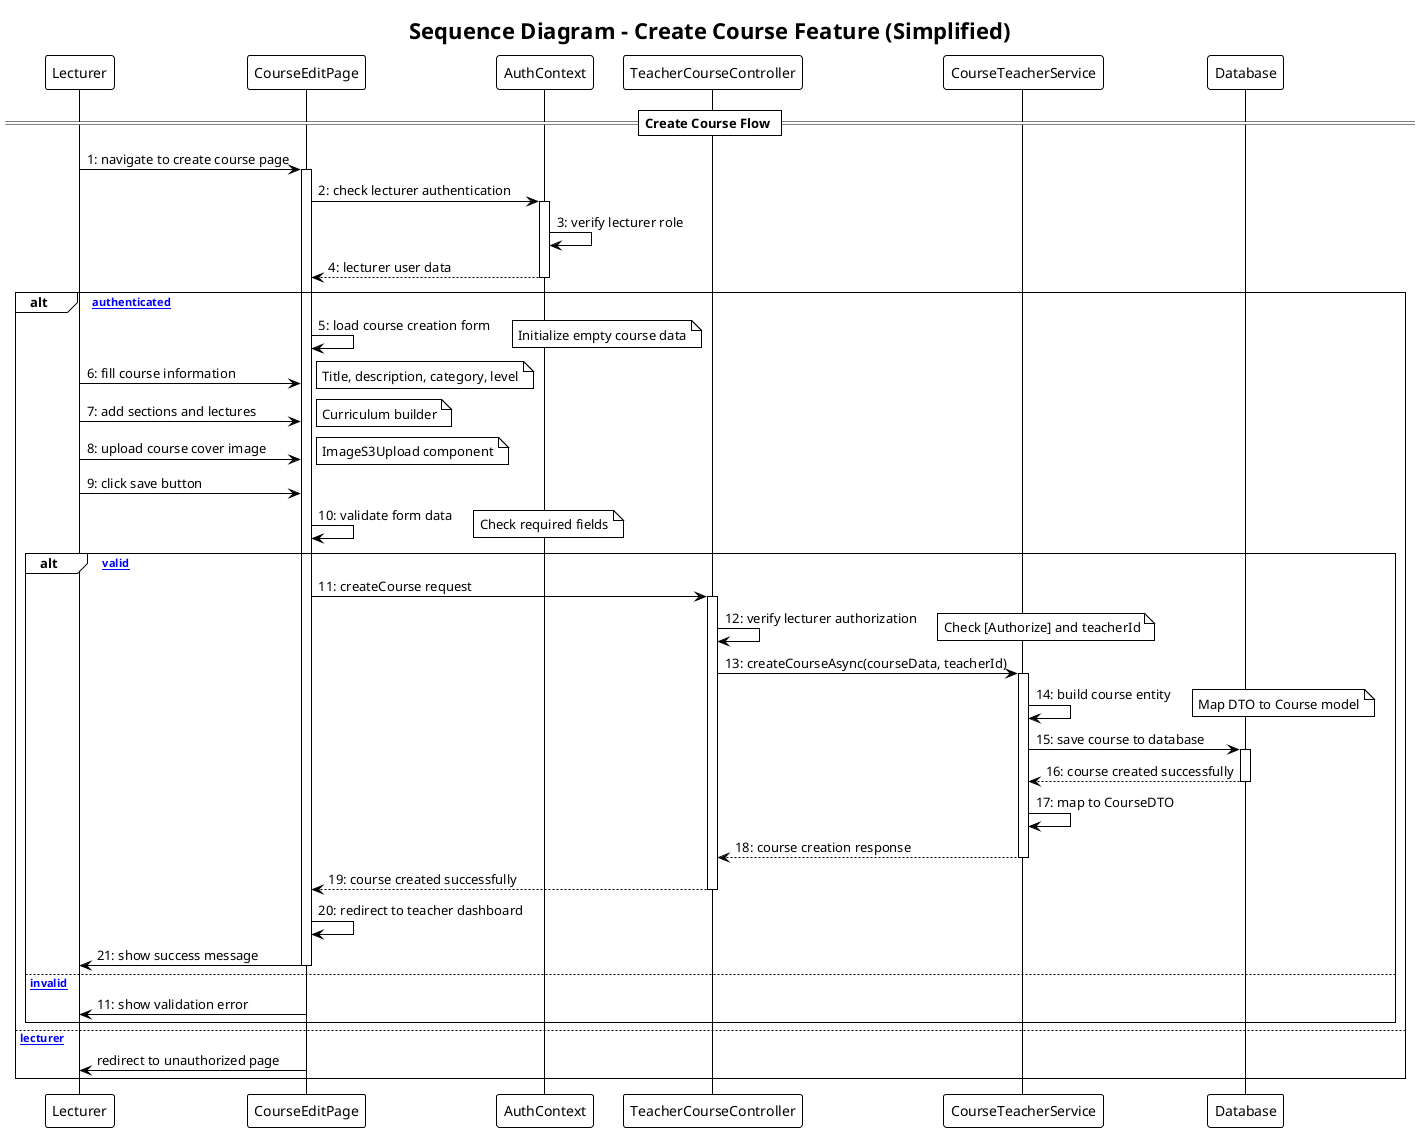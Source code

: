 @startuml Create Course Sequence Diagram - Simplified
!theme plain
title Sequence Diagram - Create Course Feature (Simplified)

participant "Lecturer" as L
participant "CourseEditPage" as CEP
participant "AuthContext" as AC
participant "TeacherCourseController" as TCC
participant "CourseTeacherService" as CTS
participant "Database" as DB

== Create Course Flow ==

L -> CEP: 1: navigate to create course page
activate CEP

CEP -> AC: 2: check lecturer authentication
activate AC
AC -> AC: 3: verify lecturer role
AC --> CEP: 4: lecturer user data
deactivate AC

alt [Lecturer authenticated]
    CEP -> CEP: 5: load course creation form
    note right: Initialize empty course data
    
    L -> CEP: 6: fill course information
    note right: Title, description, category, level
    
    L -> CEP: 7: add sections and lectures
    note right: Curriculum builder
    
    L -> CEP: 8: upload course cover image
    note right: ImageS3Upload component
    
    L -> CEP: 9: click save button
    CEP -> CEP: 10: validate form data
    note right: Check required fields
    
    alt [Form valid]
        CEP -> TCC: 11: createCourse request
        activate TCC
        
        TCC -> TCC: 12: verify lecturer authorization
        note right: Check [Authorize] and teacherId
        
        TCC -> CTS: 13: createCourseAsync(courseData, teacherId)
        activate CTS
        
        CTS -> CTS: 14: build course entity
        note right: Map DTO to Course model
        
        CTS -> DB: 15: save course to database
        activate DB
        DB --> CTS: 16: course created successfully
        deactivate DB
        
        CTS -> CTS: 17: map to CourseDTO
        CTS --> TCC: 18: course creation response
        deactivate CTS
        
        TCC --> CEP: 19: course created successfully
        deactivate TCC
        
        CEP -> CEP: 20: redirect to teacher dashboard
        CEP -> L: 21: show success message
        deactivate CEP
        
    else [Form invalid]
        CEP -> L: 11: show validation error
        deactivate CEP
    end
    
else [Not lecturer]
    CEP -> L: redirect to unauthorized page
    deactivate CEP
end

@enduml 